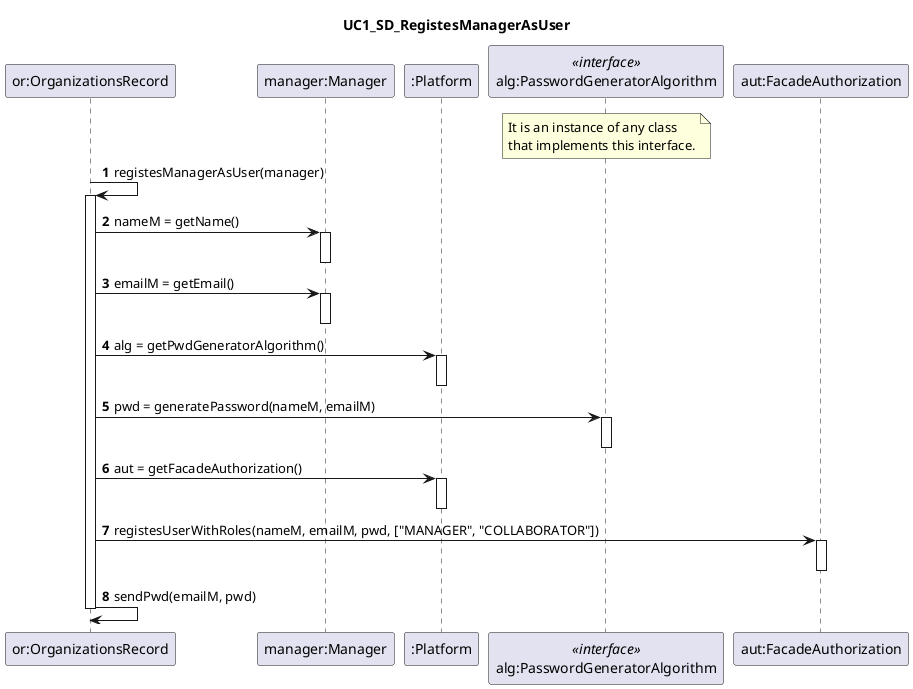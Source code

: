 @startuml
title UC1_SD_RegistesManagerAsUser
autonumber

participant "or:OrganizationsRecord" as ORGS
participant "manager:Manager" as MANAGER
participant ":Platform" as PLAT
participant "alg:PasswordGeneratorAlgorithm" as ALG << interface >>
participant "aut:FacadeAuthorization" as AUT

note over of ALG
It is an instance of any class 
that implements this interface.
end note

ORGS -> ORGS: registesManagerAsUser(manager)
activate ORGS

ORGS -> MANAGER: nameM = getName()
activate MANAGER
deactivate MANAGER
ORGS -> MANAGER: emailM = getEmail()
activate MANAGER
deactivate MANAGER

ORGS -> PLAT : alg = getPwdGeneratorAlgorithm()
activate PLAT
deactivate PLAT

ORGS -> ALG: pwd = generatePassword(nameM, emailM)
activate ALG
deactivate ALG

ORGS -> PLAT : aut = getFacadeAuthorization()
activate PLAT
deactivate PLAT

ORGS -> AUT: registesUserWithRoles(nameM, emailM, pwd, ["MANAGER", "COLLABORATOR"])
activate AUT
deactivate AUT


ORGS -> ORGS: sendPwd(emailM, pwd)
deactivate ORGS

deactivate ORGS
@enduml